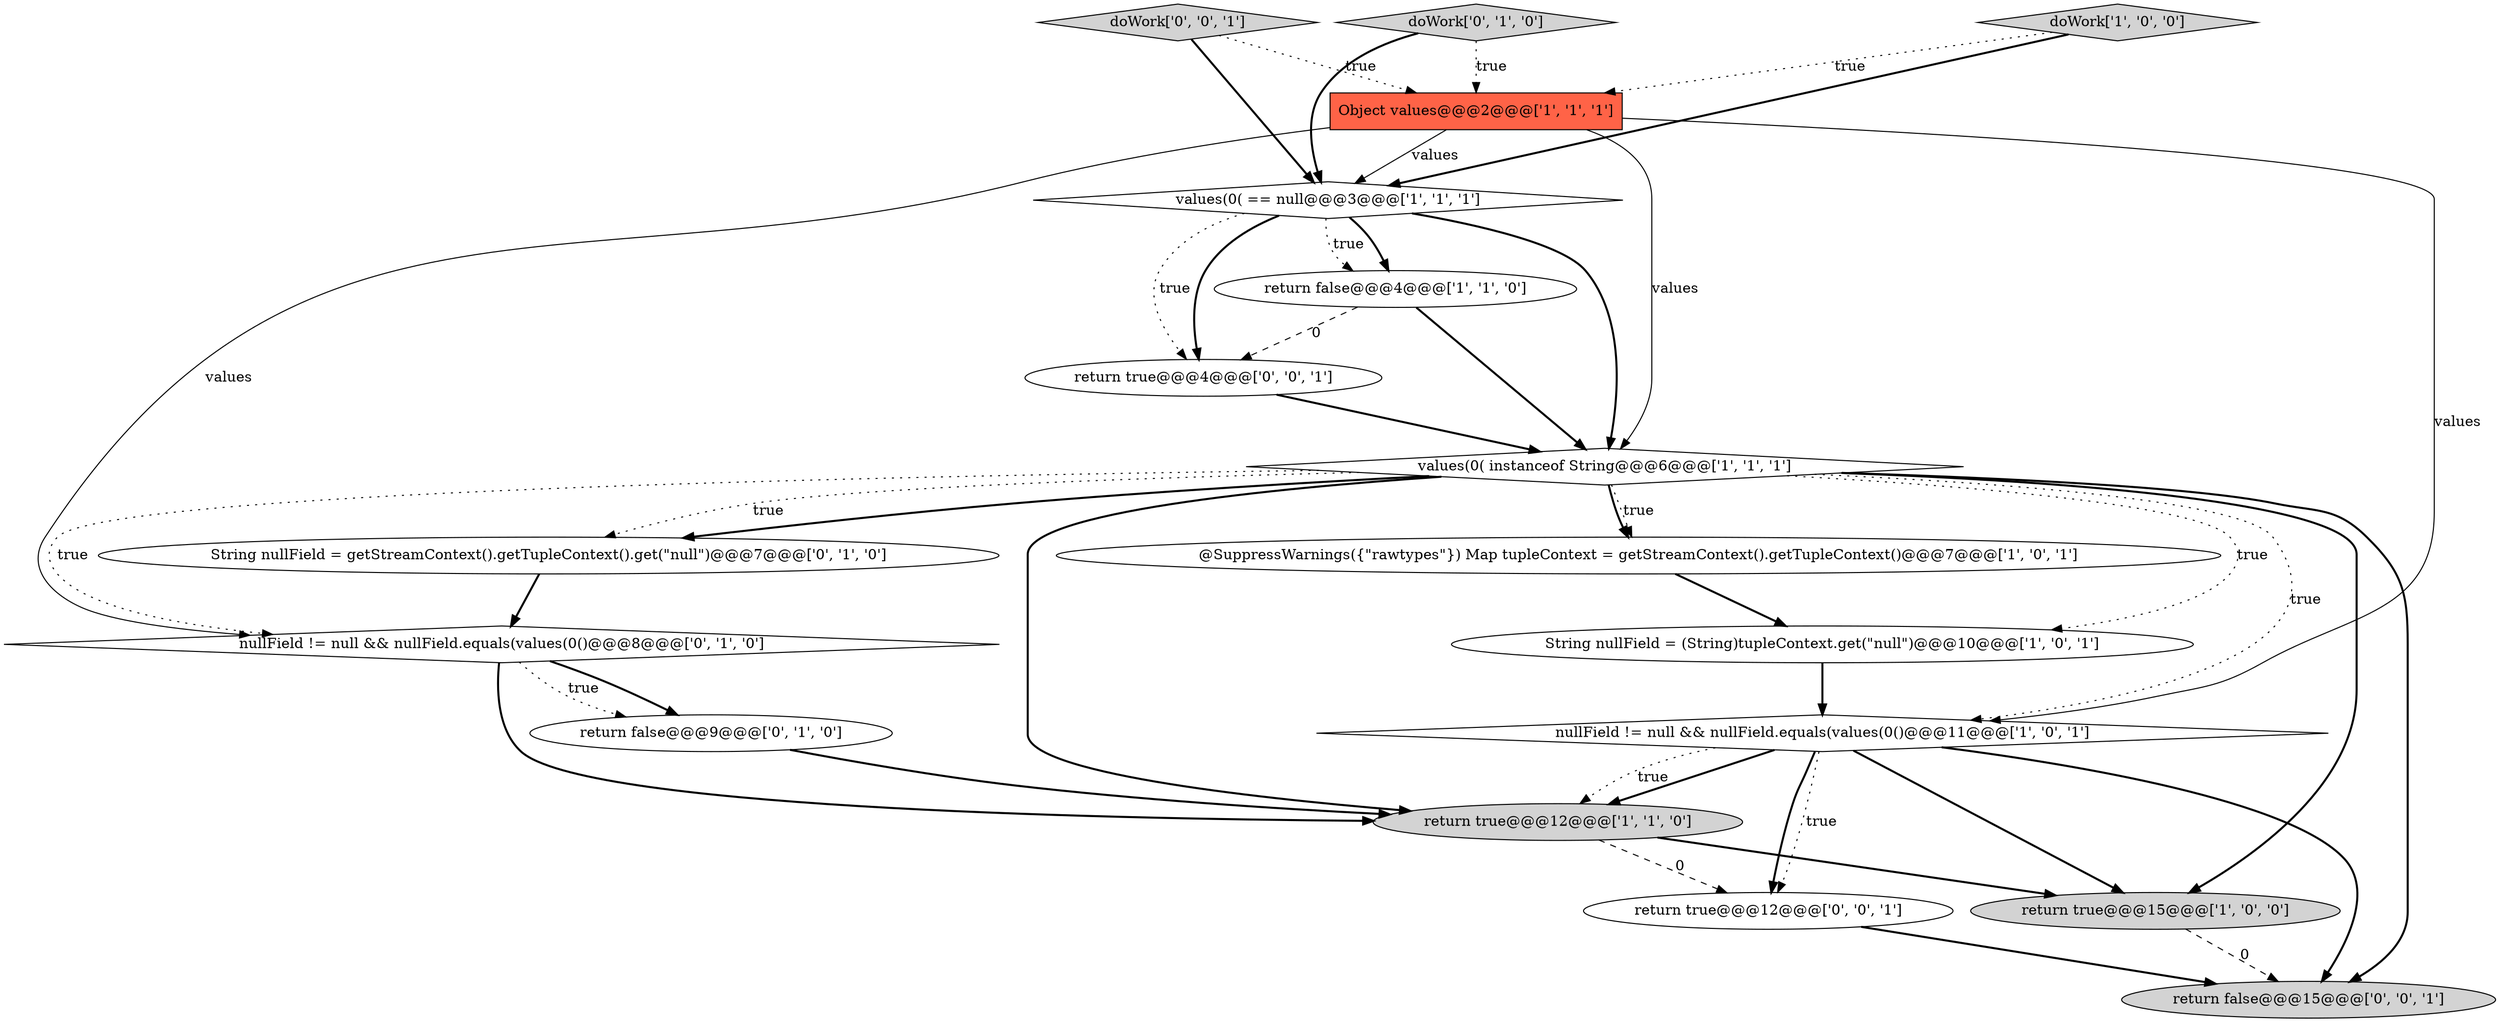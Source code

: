 digraph {
17 [style = filled, label = "return true@@@12@@@['0', '0', '1']", fillcolor = white, shape = ellipse image = "AAA0AAABBB3BBB"];
11 [style = filled, label = "return false@@@9@@@['0', '1', '0']", fillcolor = white, shape = ellipse image = "AAA0AAABBB2BBB"];
8 [style = filled, label = "values(0( instanceof String@@@6@@@['1', '1', '1']", fillcolor = white, shape = diamond image = "AAA0AAABBB1BBB"];
0 [style = filled, label = "values(0( == null@@@3@@@['1', '1', '1']", fillcolor = white, shape = diamond image = "AAA0AAABBB1BBB"];
6 [style = filled, label = "String nullField = (String)tupleContext.get(\"null\")@@@10@@@['1', '0', '1']", fillcolor = white, shape = ellipse image = "AAA0AAABBB1BBB"];
5 [style = filled, label = "Object values@@@2@@@['1', '1', '1']", fillcolor = tomato, shape = box image = "AAA0AAABBB1BBB"];
9 [style = filled, label = "@SuppressWarnings({\"rawtypes\"}) Map tupleContext = getStreamContext().getTupleContext()@@@7@@@['1', '0', '1']", fillcolor = white, shape = ellipse image = "AAA0AAABBB1BBB"];
4 [style = filled, label = "return true@@@12@@@['1', '1', '0']", fillcolor = lightgray, shape = ellipse image = "AAA0AAABBB1BBB"];
12 [style = filled, label = "nullField != null && nullField.equals(values(0()@@@8@@@['0', '1', '0']", fillcolor = white, shape = diamond image = "AAA0AAABBB2BBB"];
1 [style = filled, label = "nullField != null && nullField.equals(values(0()@@@11@@@['1', '0', '1']", fillcolor = white, shape = diamond image = "AAA0AAABBB1BBB"];
2 [style = filled, label = "doWork['1', '0', '0']", fillcolor = lightgray, shape = diamond image = "AAA0AAABBB1BBB"];
14 [style = filled, label = "return false@@@15@@@['0', '0', '1']", fillcolor = lightgray, shape = ellipse image = "AAA0AAABBB3BBB"];
7 [style = filled, label = "return false@@@4@@@['1', '1', '0']", fillcolor = white, shape = ellipse image = "AAA0AAABBB1BBB"];
13 [style = filled, label = "String nullField = getStreamContext().getTupleContext().get(\"null\")@@@7@@@['0', '1', '0']", fillcolor = white, shape = ellipse image = "AAA0AAABBB2BBB"];
10 [style = filled, label = "doWork['0', '1', '0']", fillcolor = lightgray, shape = diamond image = "AAA0AAABBB2BBB"];
16 [style = filled, label = "return true@@@4@@@['0', '0', '1']", fillcolor = white, shape = ellipse image = "AAA0AAABBB3BBB"];
3 [style = filled, label = "return true@@@15@@@['1', '0', '0']", fillcolor = lightgray, shape = ellipse image = "AAA0AAABBB1BBB"];
15 [style = filled, label = "doWork['0', '0', '1']", fillcolor = lightgray, shape = diamond image = "AAA0AAABBB3BBB"];
15->5 [style = dotted, label="true"];
4->3 [style = bold, label=""];
0->16 [style = bold, label=""];
1->4 [style = bold, label=""];
5->1 [style = solid, label="values"];
1->17 [style = dotted, label="true"];
16->8 [style = bold, label=""];
4->17 [style = dashed, label="0"];
7->16 [style = dashed, label="0"];
11->4 [style = bold, label=""];
8->3 [style = bold, label=""];
5->0 [style = solid, label="values"];
12->11 [style = bold, label=""];
1->3 [style = bold, label=""];
8->14 [style = bold, label=""];
1->4 [style = dotted, label="true"];
7->8 [style = bold, label=""];
10->5 [style = dotted, label="true"];
9->6 [style = bold, label=""];
1->17 [style = bold, label=""];
0->7 [style = bold, label=""];
12->11 [style = dotted, label="true"];
8->1 [style = dotted, label="true"];
6->1 [style = bold, label=""];
2->0 [style = bold, label=""];
13->12 [style = bold, label=""];
8->6 [style = dotted, label="true"];
8->12 [style = dotted, label="true"];
12->4 [style = bold, label=""];
17->14 [style = bold, label=""];
5->8 [style = solid, label="values"];
15->0 [style = bold, label=""];
10->0 [style = bold, label=""];
0->8 [style = bold, label=""];
8->9 [style = bold, label=""];
1->14 [style = bold, label=""];
5->12 [style = solid, label="values"];
8->13 [style = dotted, label="true"];
0->16 [style = dotted, label="true"];
8->9 [style = dotted, label="true"];
8->4 [style = bold, label=""];
3->14 [style = dashed, label="0"];
2->5 [style = dotted, label="true"];
8->13 [style = bold, label=""];
0->7 [style = dotted, label="true"];
}
